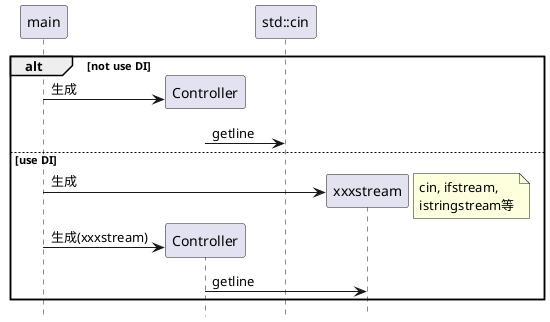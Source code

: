 @startuml

hide footbox

participant main
participant Controller
participant "std::cin"

alt not use DI

    create Controller
    main -> Controller : 生成
    Controller -> "std::cin" : getline

else use DI

    create xxxstream
    main -> xxxstream : 生成
    note right : cin, ifstream, \nistringstream等

    create Controller
    main -> Controller : 生成(xxxstream)
    
    Controller -> xxxstream : getline

end
@enduml
